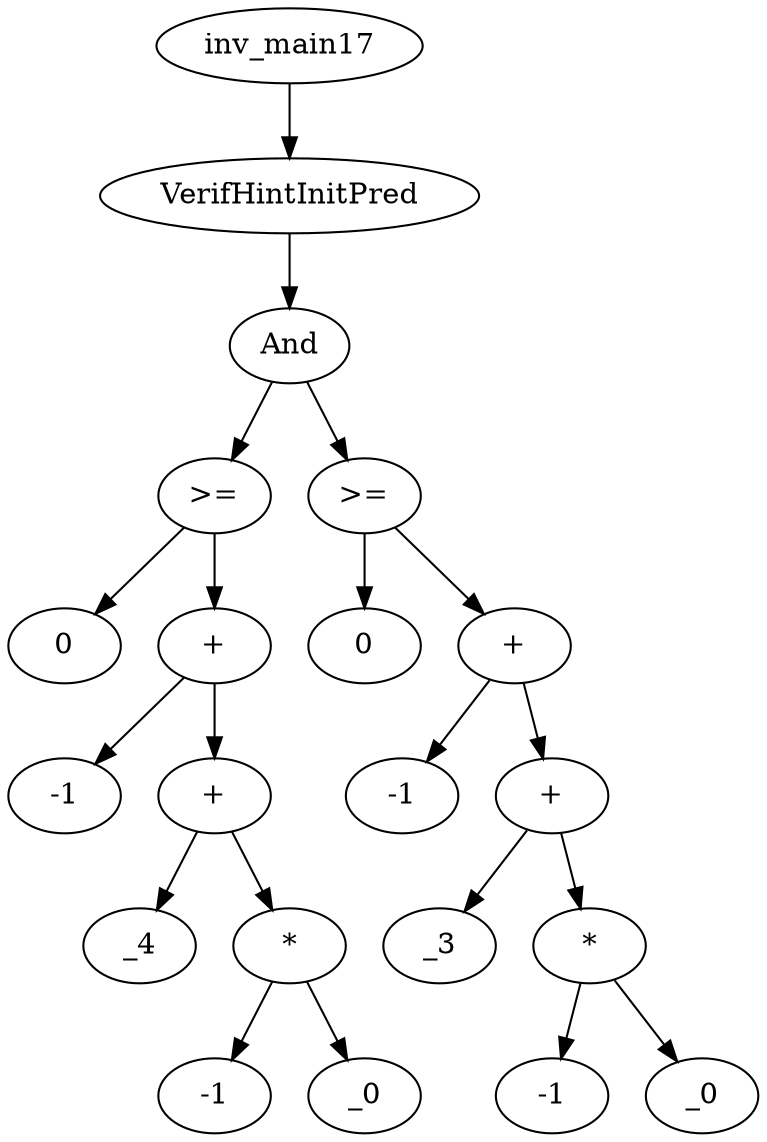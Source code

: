 digraph dag {
0 [label="inv_main17"];
1 [label="VerifHintInitPred"];
2 [label="And"];
3 [label=">="];
4 [label="0"];
5 [label="+"];
6 [label="-1"];
7 [label="+"];
8 [label="_4"];
9 [label="*"];
10 [label="-1"];
11 [label="_0"];
12 [label=">="];
13 [label="0"];
14 [label="+"];
15 [label="-1"];
16 [label="+"];
17 [label="_3"];
18 [label="*"];
19 [label="-1"];
20 [label="_0"];
0->1
1->2
2->3
2 -> 12
3->5
3 -> 4
5->7
5 -> 6
7->9
7 -> 8
9->11
9 -> 10
12->14
12 -> 13
14->16
14 -> 15
16->18
16 -> 17
18->20
18 -> 19
}

